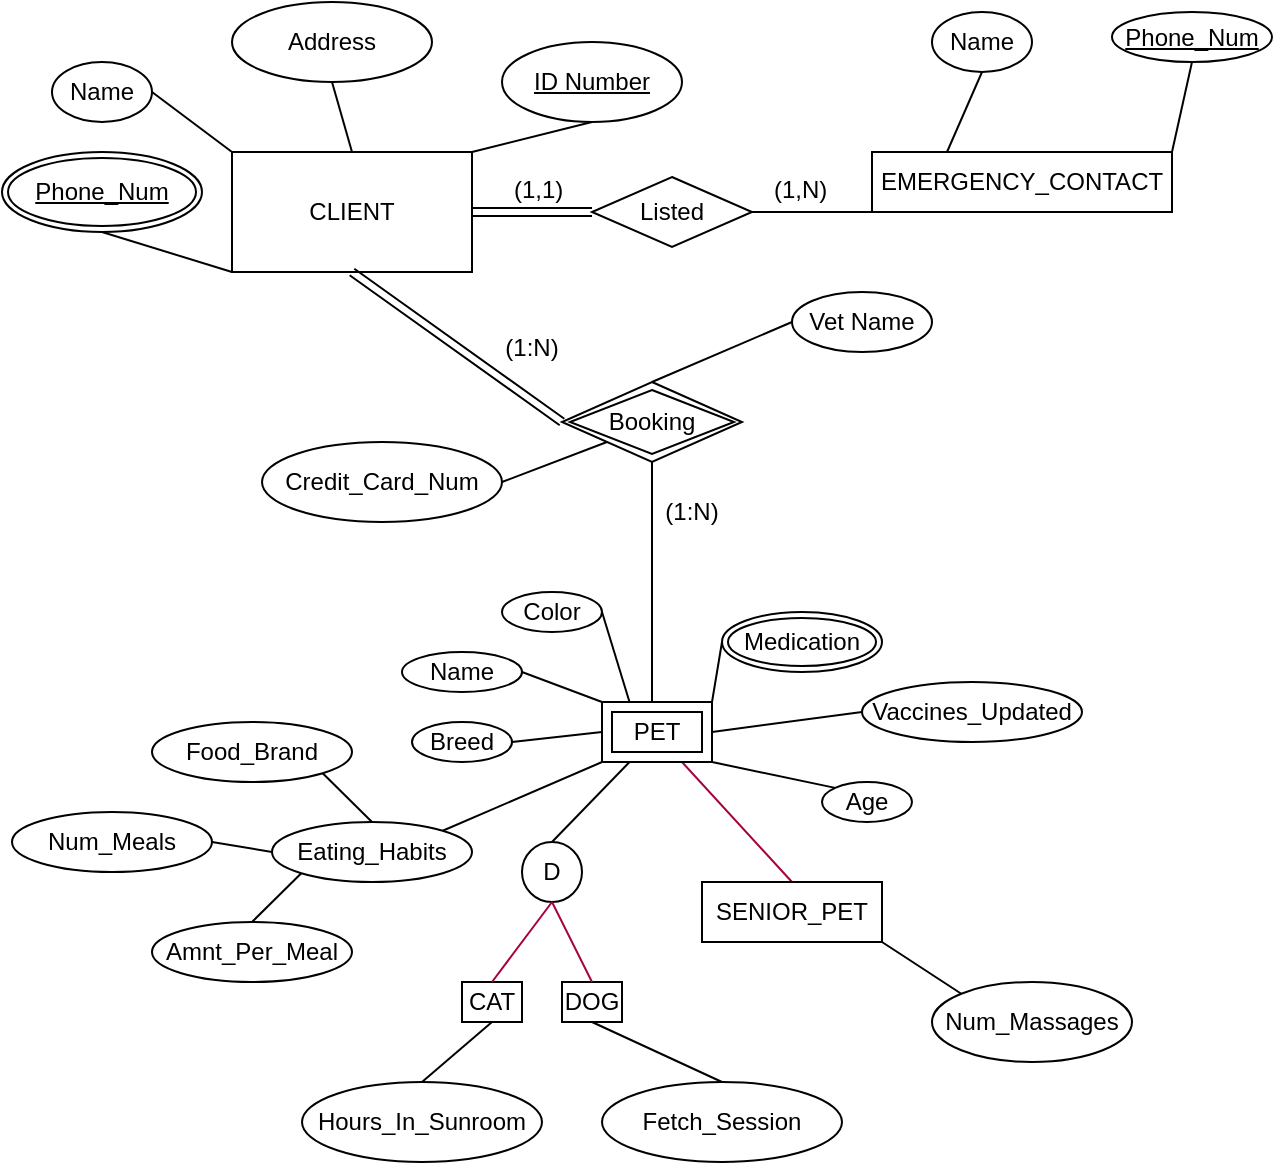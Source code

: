 <mxfile>
    <diagram id="pG3ar79h7M-jeArTsipy" name="Page-1">
        <mxGraphModel dx="754" dy="728" grid="1" gridSize="10" guides="1" tooltips="1" connect="1" arrows="1" fold="1" page="1" pageScale="1" pageWidth="850" pageHeight="1100" math="0" shadow="0">
            <root>
                <mxCell id="0"/>
                <mxCell id="1" parent="0"/>
                <mxCell id="2" value="CLIENT" style="rounded=0;whiteSpace=wrap;html=1;" vertex="1" parent="1">
                    <mxGeometry x="130" y="100" width="120" height="60" as="geometry"/>
                </mxCell>
                <mxCell id="4" value="&lt;u&gt;ID Number&lt;/u&gt;" style="ellipse;whiteSpace=wrap;html=1;" vertex="1" parent="1">
                    <mxGeometry x="265" y="45" width="90" height="40" as="geometry"/>
                </mxCell>
                <mxCell id="5" value="" style="endArrow=none;html=1;exitX=1;exitY=0;exitDx=0;exitDy=0;entryX=0.5;entryY=1;entryDx=0;entryDy=0;" edge="1" parent="1" source="2" target="4">
                    <mxGeometry width="50" height="50" relative="1" as="geometry">
                        <mxPoint x="350" y="390" as="sourcePoint"/>
                        <mxPoint x="400" y="340" as="targetPoint"/>
                    </mxGeometry>
                </mxCell>
                <mxCell id="7" value="D" style="ellipse;whiteSpace=wrap;html=1;aspect=fixed;" vertex="1" parent="1">
                    <mxGeometry x="275" y="445" width="30" height="30" as="geometry"/>
                </mxCell>
                <mxCell id="11" value="CAT" style="rounded=0;whiteSpace=wrap;html=1;" vertex="1" parent="1">
                    <mxGeometry x="245" y="515" width="30" height="20" as="geometry"/>
                </mxCell>
                <mxCell id="12" value="DOG" style="rounded=0;whiteSpace=wrap;html=1;" vertex="1" parent="1">
                    <mxGeometry x="295" y="515" width="30" height="20" as="geometry"/>
                </mxCell>
                <mxCell id="13" value="" style="endArrow=none;html=1;strokeColor=default;exitX=0.5;exitY=0;exitDx=0;exitDy=0;entryX=0.25;entryY=1;entryDx=0;entryDy=0;" edge="1" parent="1" source="7" target="68">
                    <mxGeometry width="50" height="50" relative="1" as="geometry">
                        <mxPoint x="515" y="475" as="sourcePoint"/>
                        <mxPoint x="327.5" y="405" as="targetPoint"/>
                    </mxGeometry>
                </mxCell>
                <mxCell id="14" value="" style="endArrow=none;html=1;strokeColor=#A50040;exitX=0.5;exitY=0;exitDx=0;exitDy=0;entryX=0.5;entryY=1;entryDx=0;entryDy=0;fillColor=#d80073;" edge="1" parent="1" source="12" target="7">
                    <mxGeometry width="50" height="50" relative="1" as="geometry">
                        <mxPoint x="535" y="435" as="sourcePoint"/>
                        <mxPoint x="585" y="385" as="targetPoint"/>
                    </mxGeometry>
                </mxCell>
                <mxCell id="15" value="" style="endArrow=none;html=1;strokeColor=#A50040;exitX=0.5;exitY=0;exitDx=0;exitDy=0;entryX=0.5;entryY=1;entryDx=0;entryDy=0;fillColor=#d80073;" edge="1" parent="1" source="11" target="7">
                    <mxGeometry width="50" height="50" relative="1" as="geometry">
                        <mxPoint x="395" y="465" as="sourcePoint"/>
                        <mxPoint x="445" y="415" as="targetPoint"/>
                    </mxGeometry>
                </mxCell>
                <mxCell id="17" value="" style="endArrow=none;html=1;strokeColor=default;entryX=0.5;entryY=1;entryDx=0;entryDy=0;exitX=0.5;exitY=0;exitDx=0;exitDy=0;" edge="1" parent="1" source="21" target="12">
                    <mxGeometry width="50" height="50" relative="1" as="geometry">
                        <mxPoint x="325" y="565" as="sourcePoint"/>
                        <mxPoint x="345" y="605" as="targetPoint"/>
                    </mxGeometry>
                </mxCell>
                <mxCell id="19" value="" style="endArrow=none;html=1;strokeColor=#A50040;exitX=0.5;exitY=0;exitDx=0;exitDy=0;fillColor=#d80073;" edge="1" parent="1" source="20">
                    <mxGeometry width="50" height="50" relative="1" as="geometry">
                        <mxPoint x="405" y="495" as="sourcePoint"/>
                        <mxPoint x="355" y="405" as="targetPoint"/>
                    </mxGeometry>
                </mxCell>
                <mxCell id="20" value="SENIOR_PET" style="rounded=0;whiteSpace=wrap;html=1;" vertex="1" parent="1">
                    <mxGeometry x="365" y="465" width="90" height="30" as="geometry"/>
                </mxCell>
                <mxCell id="21" value="Fetch_Session" style="ellipse;whiteSpace=wrap;html=1;" vertex="1" parent="1">
                    <mxGeometry x="315" y="565" width="120" height="40" as="geometry"/>
                </mxCell>
                <mxCell id="26" value="Hours_In_Sunroom" style="ellipse;whiteSpace=wrap;html=1;" vertex="1" parent="1">
                    <mxGeometry x="165" y="565" width="120" height="40" as="geometry"/>
                </mxCell>
                <mxCell id="27" value="" style="endArrow=none;html=1;strokeColor=default;exitX=0.5;exitY=1;exitDx=0;exitDy=0;entryX=0.5;entryY=0;entryDx=0;entryDy=0;" edge="1" parent="1" source="11" target="26">
                    <mxGeometry width="50" height="50" relative="1" as="geometry">
                        <mxPoint x="425" y="455" as="sourcePoint"/>
                        <mxPoint x="475" y="405" as="targetPoint"/>
                    </mxGeometry>
                </mxCell>
                <mxCell id="34" value="EMERGENCY_CONTACT" style="rounded=0;whiteSpace=wrap;html=1;" vertex="1" parent="1">
                    <mxGeometry x="450" y="100" width="150" height="30" as="geometry"/>
                </mxCell>
                <mxCell id="35" value="Name" style="ellipse;whiteSpace=wrap;html=1;" vertex="1" parent="1">
                    <mxGeometry x="480" y="30" width="50" height="30" as="geometry"/>
                </mxCell>
                <mxCell id="36" value="&lt;u&gt;Phone_Num&lt;/u&gt;" style="ellipse;whiteSpace=wrap;html=1;" vertex="1" parent="1">
                    <mxGeometry x="570" y="30" width="80" height="25" as="geometry"/>
                </mxCell>
                <mxCell id="37" value="" style="endArrow=none;html=1;strokeColor=default;entryX=0.25;entryY=0;entryDx=0;entryDy=0;exitX=0.5;exitY=1;exitDx=0;exitDy=0;" edge="1" parent="1" source="35" target="34">
                    <mxGeometry width="50" height="50" relative="1" as="geometry">
                        <mxPoint x="350" y="270" as="sourcePoint"/>
                        <mxPoint x="400" y="220" as="targetPoint"/>
                    </mxGeometry>
                </mxCell>
                <mxCell id="38" value="" style="endArrow=none;html=1;strokeColor=default;entryX=1;entryY=0;entryDx=0;entryDy=0;exitX=0.5;exitY=1;exitDx=0;exitDy=0;" edge="1" parent="1" source="36" target="34">
                    <mxGeometry width="50" height="50" relative="1" as="geometry">
                        <mxPoint x="350" y="270" as="sourcePoint"/>
                        <mxPoint x="400" y="220" as="targetPoint"/>
                    </mxGeometry>
                </mxCell>
                <mxCell id="39" value="Name" style="ellipse;whiteSpace=wrap;html=1;" vertex="1" parent="1">
                    <mxGeometry x="40" y="55" width="50" height="30" as="geometry"/>
                </mxCell>
                <mxCell id="40" value="" style="endArrow=none;html=1;strokeColor=default;exitX=0;exitY=0;exitDx=0;exitDy=0;entryX=1;entryY=0.5;entryDx=0;entryDy=0;" edge="1" parent="1" source="2" target="39">
                    <mxGeometry width="50" height="50" relative="1" as="geometry">
                        <mxPoint x="350" y="270" as="sourcePoint"/>
                        <mxPoint x="400" y="220" as="targetPoint"/>
                    </mxGeometry>
                </mxCell>
                <mxCell id="42" value="" style="endArrow=none;html=1;strokeColor=default;entryX=0.5;entryY=1;entryDx=0;entryDy=0;exitX=0;exitY=1;exitDx=0;exitDy=0;" edge="1" parent="1" source="2" target="57">
                    <mxGeometry width="50" height="50" relative="1" as="geometry">
                        <mxPoint x="60" y="155" as="sourcePoint"/>
                        <mxPoint x="95.638" y="150.536" as="targetPoint"/>
                    </mxGeometry>
                </mxCell>
                <mxCell id="45" value="" style="endArrow=none;html=1;strokeColor=default;exitX=0.5;exitY=0;exitDx=0;exitDy=0;" edge="1" parent="1">
                    <mxGeometry width="50" height="50" relative="1" as="geometry">
                        <mxPoint x="340" y="385" as="sourcePoint"/>
                        <mxPoint x="340" y="250" as="targetPoint"/>
                    </mxGeometry>
                </mxCell>
                <mxCell id="46" value="" style="endArrow=none;html=1;strokeColor=default;exitX=0;exitY=0.5;exitDx=0;exitDy=0;entryX=0.5;entryY=1;entryDx=0;entryDy=0;shape=link;" edge="1" parent="1" source="94" target="2">
                    <mxGeometry width="50" height="50" relative="1" as="geometry">
                        <mxPoint x="300" y="235" as="sourcePoint"/>
                        <mxPoint x="400" y="220" as="targetPoint"/>
                    </mxGeometry>
                </mxCell>
                <mxCell id="48" value="(1:N)" style="text;html=1;strokeColor=none;fillColor=none;align=center;verticalAlign=middle;whiteSpace=wrap;rounded=0;" vertex="1" parent="1">
                    <mxGeometry x="345" y="265" width="30" height="30" as="geometry"/>
                </mxCell>
                <mxCell id="50" value="(1:N)" style="text;html=1;strokeColor=none;fillColor=none;align=center;verticalAlign=middle;whiteSpace=wrap;rounded=0;" vertex="1" parent="1">
                    <mxGeometry x="265" y="188" width="30" height="20" as="geometry"/>
                </mxCell>
                <mxCell id="52" value="Listed" style="rhombus;whiteSpace=wrap;html=1;" vertex="1" parent="1">
                    <mxGeometry x="310" y="112.5" width="80" height="35" as="geometry"/>
                </mxCell>
                <mxCell id="53" value="" style="endArrow=none;html=1;strokeColor=default;exitX=1;exitY=0.5;exitDx=0;exitDy=0;entryX=0;entryY=1;entryDx=0;entryDy=0;" edge="1" parent="1" source="52" target="34">
                    <mxGeometry width="50" height="50" relative="1" as="geometry">
                        <mxPoint x="350" y="270" as="sourcePoint"/>
                        <mxPoint x="400" y="220" as="targetPoint"/>
                    </mxGeometry>
                </mxCell>
                <mxCell id="54" value="" style="endArrow=none;html=1;strokeColor=default;exitX=1;exitY=0.5;exitDx=0;exitDy=0;entryX=0;entryY=0.5;entryDx=0;entryDy=0;shape=link;" edge="1" parent="1" source="2" target="52">
                    <mxGeometry width="50" height="50" relative="1" as="geometry">
                        <mxPoint x="330" y="180" as="sourcePoint"/>
                        <mxPoint x="380" y="180" as="targetPoint"/>
                    </mxGeometry>
                </mxCell>
                <mxCell id="55" value="Credit_Card_Num" style="ellipse;whiteSpace=wrap;html=1;" vertex="1" parent="1">
                    <mxGeometry x="145" y="245" width="120" height="40" as="geometry"/>
                </mxCell>
                <mxCell id="56" value="" style="endArrow=none;html=1;strokeColor=default;entryX=1;entryY=0.5;entryDx=0;entryDy=0;exitX=0;exitY=1;exitDx=0;exitDy=0;" edge="1" parent="1" source="94" target="55">
                    <mxGeometry width="50" height="50" relative="1" as="geometry">
                        <mxPoint x="320" y="245" as="sourcePoint"/>
                        <mxPoint x="475" y="225" as="targetPoint"/>
                    </mxGeometry>
                </mxCell>
                <mxCell id="57" value="&lt;u&gt;Phone_Num&lt;/u&gt;" style="ellipse;shape=doubleEllipse;margin=3;whiteSpace=wrap;html=1;align=center;" vertex="1" parent="1">
                    <mxGeometry x="15" y="100" width="100" height="40" as="geometry"/>
                </mxCell>
                <mxCell id="70" style="edgeStyle=none;html=1;exitX=1;exitY=0.5;exitDx=0;exitDy=0;entryX=0;entryY=0;entryDx=0;entryDy=0;strokeColor=default;endArrow=none;endFill=0;" edge="1" parent="1" source="59" target="68">
                    <mxGeometry relative="1" as="geometry"/>
                </mxCell>
                <mxCell id="59" value="Name" style="ellipse;whiteSpace=wrap;html=1;align=center;" vertex="1" parent="1">
                    <mxGeometry x="215" y="350" width="60" height="20" as="geometry"/>
                </mxCell>
                <mxCell id="69" style="edgeStyle=none;html=1;exitX=1;exitY=0.5;exitDx=0;exitDy=0;entryX=0.25;entryY=0;entryDx=0;entryDy=0;strokeColor=default;endArrow=none;endFill=0;" edge="1" parent="1" source="76" target="68">
                    <mxGeometry relative="1" as="geometry">
                        <mxPoint x="268.696" y="351.941" as="sourcePoint"/>
                    </mxGeometry>
                </mxCell>
                <mxCell id="67" style="edgeStyle=none;html=1;exitX=0;exitY=0.5;exitDx=0;exitDy=0;entryX=1;entryY=0;entryDx=0;entryDy=0;strokeColor=default;endArrow=none;endFill=0;" edge="1" parent="1" source="63" target="68">
                    <mxGeometry relative="1" as="geometry">
                        <mxPoint x="365" y="385" as="targetPoint"/>
                    </mxGeometry>
                </mxCell>
                <mxCell id="63" value="Medication" style="ellipse;shape=doubleEllipse;margin=3;whiteSpace=wrap;html=1;align=center;" vertex="1" parent="1">
                    <mxGeometry x="375" y="330" width="80" height="30" as="geometry"/>
                </mxCell>
                <mxCell id="66" style="edgeStyle=none;html=1;exitX=0;exitY=0.5;exitDx=0;exitDy=0;entryX=1;entryY=0.5;entryDx=0;entryDy=0;strokeColor=default;endArrow=none;endFill=0;" edge="1" parent="1" source="65" target="68">
                    <mxGeometry relative="1" as="geometry">
                        <mxPoint x="365" y="395" as="targetPoint"/>
                    </mxGeometry>
                </mxCell>
                <mxCell id="65" value="Vaccines_Updated" style="ellipse;whiteSpace=wrap;html=1;align=center;" vertex="1" parent="1">
                    <mxGeometry x="445" y="365" width="110" height="30" as="geometry"/>
                </mxCell>
                <mxCell id="68" value="PET" style="shape=ext;margin=3;double=1;whiteSpace=wrap;html=1;align=center;" vertex="1" parent="1">
                    <mxGeometry x="315" y="375" width="55" height="30" as="geometry"/>
                </mxCell>
                <mxCell id="71" value="(1,N)" style="text;strokeColor=none;fillColor=none;spacingLeft=4;spacingRight=4;overflow=hidden;rotatable=0;points=[[0,0.5],[1,0.5]];portConstraint=eastwest;fontSize=12;" vertex="1" parent="1">
                    <mxGeometry x="395" y="105" width="40" height="30" as="geometry"/>
                </mxCell>
                <mxCell id="72" value="(1,1)" style="text;strokeColor=none;fillColor=none;spacingLeft=4;spacingRight=4;overflow=hidden;rotatable=0;points=[[0,0.5],[1,0.5]];portConstraint=eastwest;fontSize=12;" vertex="1" parent="1">
                    <mxGeometry x="265" y="105" width="40" height="30" as="geometry"/>
                </mxCell>
                <mxCell id="75" style="edgeStyle=none;html=1;exitX=0;exitY=0;exitDx=0;exitDy=0;entryX=1;entryY=1;entryDx=0;entryDy=0;strokeColor=default;endArrow=none;endFill=0;" edge="1" parent="1" source="74" target="68">
                    <mxGeometry relative="1" as="geometry"/>
                </mxCell>
                <mxCell id="74" value="Age" style="ellipse;whiteSpace=wrap;html=1;align=center;" vertex="1" parent="1">
                    <mxGeometry x="425" y="415" width="45" height="20" as="geometry"/>
                </mxCell>
                <mxCell id="76" value="Color" style="ellipse;whiteSpace=wrap;html=1;align=center;" vertex="1" parent="1">
                    <mxGeometry x="265" y="320" width="50" height="20" as="geometry"/>
                </mxCell>
                <mxCell id="78" style="edgeStyle=none;html=1;exitX=1;exitY=0.5;exitDx=0;exitDy=0;entryX=0;entryY=0.5;entryDx=0;entryDy=0;strokeColor=default;endArrow=none;endFill=0;" edge="1" parent="1" source="77" target="68">
                    <mxGeometry relative="1" as="geometry"/>
                </mxCell>
                <mxCell id="77" value="Breed" style="ellipse;whiteSpace=wrap;html=1;align=center;" vertex="1" parent="1">
                    <mxGeometry x="220" y="385" width="50" height="20" as="geometry"/>
                </mxCell>
                <mxCell id="81" style="edgeStyle=none;html=1;exitX=1;exitY=0;exitDx=0;exitDy=0;entryX=0;entryY=1;entryDx=0;entryDy=0;strokeColor=default;endArrow=none;endFill=0;" edge="1" parent="1" source="80" target="68">
                    <mxGeometry relative="1" as="geometry"/>
                </mxCell>
                <mxCell id="80" value="Eating_Habits" style="ellipse;whiteSpace=wrap;html=1;align=center;" vertex="1" parent="1">
                    <mxGeometry x="150" y="435" width="100" height="30" as="geometry"/>
                </mxCell>
                <mxCell id="83" style="edgeStyle=none;html=1;exitX=1;exitY=1;exitDx=0;exitDy=0;entryX=0.5;entryY=0;entryDx=0;entryDy=0;strokeColor=default;endArrow=none;endFill=0;" edge="1" parent="1" source="82" target="80">
                    <mxGeometry relative="1" as="geometry"/>
                </mxCell>
                <mxCell id="82" value="Food_Brand" style="ellipse;whiteSpace=wrap;html=1;align=center;" vertex="1" parent="1">
                    <mxGeometry x="90" y="385" width="100" height="30" as="geometry"/>
                </mxCell>
                <mxCell id="85" style="edgeStyle=none;html=1;exitX=0.5;exitY=0;exitDx=0;exitDy=0;entryX=0;entryY=1;entryDx=0;entryDy=0;strokeColor=default;endArrow=none;endFill=0;" edge="1" parent="1" source="84" target="80">
                    <mxGeometry relative="1" as="geometry"/>
                </mxCell>
                <mxCell id="84" value="Amnt_Per_Meal" style="ellipse;whiteSpace=wrap;html=1;align=center;" vertex="1" parent="1">
                    <mxGeometry x="90" y="485" width="100" height="30" as="geometry"/>
                </mxCell>
                <mxCell id="87" style="edgeStyle=none;html=1;exitX=1;exitY=0.5;exitDx=0;exitDy=0;entryX=0;entryY=0.5;entryDx=0;entryDy=0;strokeColor=default;endArrow=none;endFill=0;" edge="1" parent="1" source="86" target="80">
                    <mxGeometry relative="1" as="geometry"/>
                </mxCell>
                <mxCell id="86" value="Num_Meals" style="ellipse;whiteSpace=wrap;html=1;align=center;" vertex="1" parent="1">
                    <mxGeometry x="20" y="430" width="100" height="30" as="geometry"/>
                </mxCell>
                <mxCell id="89" style="edgeStyle=none;html=1;exitX=0.5;exitY=1;exitDx=0;exitDy=0;entryX=0.5;entryY=0;entryDx=0;entryDy=0;strokeColor=default;endArrow=none;endFill=0;" edge="1" parent="1" source="88" target="2">
                    <mxGeometry relative="1" as="geometry"/>
                </mxCell>
                <mxCell id="88" value="Address" style="ellipse;whiteSpace=wrap;html=1;align=center;" vertex="1" parent="1">
                    <mxGeometry x="130" y="25" width="100" height="40" as="geometry"/>
                </mxCell>
                <mxCell id="91" style="edgeStyle=none;html=1;exitX=0;exitY=0.5;exitDx=0;exitDy=0;entryX=0.5;entryY=0;entryDx=0;entryDy=0;strokeColor=default;endArrow=none;endFill=0;" edge="1" parent="1" source="90" target="94">
                    <mxGeometry relative="1" as="geometry">
                        <mxPoint x="360" y="225" as="targetPoint"/>
                    </mxGeometry>
                </mxCell>
                <mxCell id="90" value="Vet Name" style="ellipse;whiteSpace=wrap;html=1;align=center;" vertex="1" parent="1">
                    <mxGeometry x="410" y="170" width="70" height="30" as="geometry"/>
                </mxCell>
                <mxCell id="94" value="Booking" style="shape=rhombus;double=1;perimeter=rhombusPerimeter;whiteSpace=wrap;html=1;align=center;" vertex="1" parent="1">
                    <mxGeometry x="295" y="215" width="90" height="40" as="geometry"/>
                </mxCell>
                <mxCell id="96" style="edgeStyle=none;html=1;exitX=0;exitY=0;exitDx=0;exitDy=0;entryX=1;entryY=1;entryDx=0;entryDy=0;strokeColor=default;endArrow=none;endFill=0;" edge="1" parent="1" source="95" target="20">
                    <mxGeometry relative="1" as="geometry"/>
                </mxCell>
                <mxCell id="95" value="Num_Massages" style="ellipse;whiteSpace=wrap;html=1;align=center;" vertex="1" parent="1">
                    <mxGeometry x="480" y="515" width="100" height="40" as="geometry"/>
                </mxCell>
            </root>
        </mxGraphModel>
    </diagram>
</mxfile>